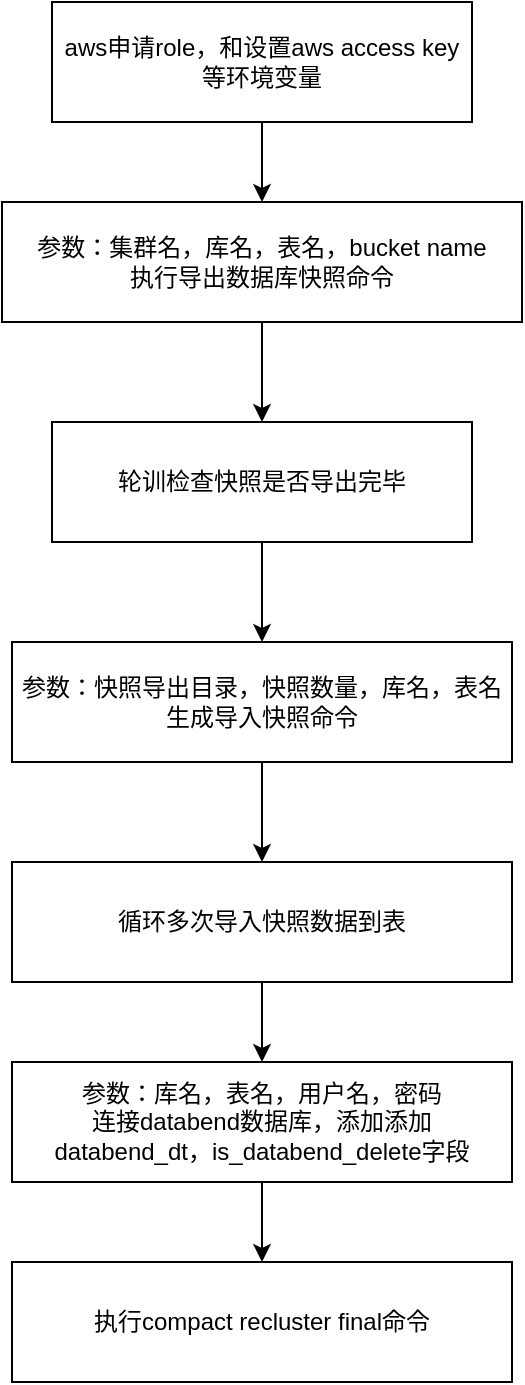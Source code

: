 <mxfile version="27.2.0">
  <diagram name="第 1 页" id="JdthtG33Z8Bfilth4-Pt">
    <mxGraphModel dx="1234" dy="763" grid="1" gridSize="10" guides="1" tooltips="1" connect="1" arrows="1" fold="1" page="1" pageScale="1" pageWidth="1654" pageHeight="1169" math="0" shadow="0">
      <root>
        <mxCell id="0" />
        <mxCell id="1" parent="0" />
        <mxCell id="mJ7DN0NJPm78vNrxPyQj-7" style="edgeStyle=orthogonalEdgeStyle;rounded=0;orthogonalLoop=1;jettySize=auto;html=1;exitX=0.5;exitY=1;exitDx=0;exitDy=0;entryX=0.5;entryY=0;entryDx=0;entryDy=0;" edge="1" parent="1" source="mJ7DN0NJPm78vNrxPyQj-1" target="mJ7DN0NJPm78vNrxPyQj-3">
          <mxGeometry relative="1" as="geometry" />
        </mxCell>
        <mxCell id="mJ7DN0NJPm78vNrxPyQj-1" value="aws申请role，和设置aws access key等环境变量" style="rounded=0;whiteSpace=wrap;html=1;" vertex="1" parent="1">
          <mxGeometry x="270" y="80" width="210" height="60" as="geometry" />
        </mxCell>
        <mxCell id="mJ7DN0NJPm78vNrxPyQj-8" style="edgeStyle=orthogonalEdgeStyle;rounded=0;orthogonalLoop=1;jettySize=auto;html=1;exitX=0.5;exitY=1;exitDx=0;exitDy=0;entryX=0.5;entryY=0;entryDx=0;entryDy=0;" edge="1" parent="1" source="mJ7DN0NJPm78vNrxPyQj-3" target="mJ7DN0NJPm78vNrxPyQj-4">
          <mxGeometry relative="1" as="geometry" />
        </mxCell>
        <mxCell id="mJ7DN0NJPm78vNrxPyQj-3" value="参数：集群名，库名，表名，bucket name&lt;br&gt;执行导出数据库快照命令" style="rounded=0;whiteSpace=wrap;html=1;" vertex="1" parent="1">
          <mxGeometry x="245" y="180" width="260" height="60" as="geometry" />
        </mxCell>
        <mxCell id="mJ7DN0NJPm78vNrxPyQj-9" style="edgeStyle=orthogonalEdgeStyle;rounded=0;orthogonalLoop=1;jettySize=auto;html=1;exitX=0.5;exitY=1;exitDx=0;exitDy=0;" edge="1" parent="1" source="mJ7DN0NJPm78vNrxPyQj-4" target="mJ7DN0NJPm78vNrxPyQj-5">
          <mxGeometry relative="1" as="geometry" />
        </mxCell>
        <mxCell id="mJ7DN0NJPm78vNrxPyQj-4" value="轮训检查快照是否导出完毕" style="rounded=0;whiteSpace=wrap;html=1;" vertex="1" parent="1">
          <mxGeometry x="270" y="290" width="210" height="60" as="geometry" />
        </mxCell>
        <mxCell id="mJ7DN0NJPm78vNrxPyQj-10" style="edgeStyle=orthogonalEdgeStyle;rounded=0;orthogonalLoop=1;jettySize=auto;html=1;exitX=0.5;exitY=1;exitDx=0;exitDy=0;entryX=0.5;entryY=0;entryDx=0;entryDy=0;" edge="1" parent="1" source="mJ7DN0NJPm78vNrxPyQj-5" target="mJ7DN0NJPm78vNrxPyQj-6">
          <mxGeometry relative="1" as="geometry" />
        </mxCell>
        <mxCell id="mJ7DN0NJPm78vNrxPyQj-5" value="参数：快照导出目录，快照数量，库名，表名&lt;br&gt;生成导入快照命令" style="rounded=0;whiteSpace=wrap;html=1;" vertex="1" parent="1">
          <mxGeometry x="250" y="400" width="250" height="60" as="geometry" />
        </mxCell>
        <mxCell id="mJ7DN0NJPm78vNrxPyQj-14" style="edgeStyle=orthogonalEdgeStyle;rounded=0;orthogonalLoop=1;jettySize=auto;html=1;exitX=0.5;exitY=1;exitDx=0;exitDy=0;entryX=0.5;entryY=0;entryDx=0;entryDy=0;" edge="1" parent="1" source="mJ7DN0NJPm78vNrxPyQj-6" target="mJ7DN0NJPm78vNrxPyQj-12">
          <mxGeometry relative="1" as="geometry" />
        </mxCell>
        <mxCell id="mJ7DN0NJPm78vNrxPyQj-6" value="循环多次导入快照数据到表" style="rounded=0;whiteSpace=wrap;html=1;" vertex="1" parent="1">
          <mxGeometry x="250" y="510" width="250" height="60" as="geometry" />
        </mxCell>
        <mxCell id="mJ7DN0NJPm78vNrxPyQj-15" style="edgeStyle=orthogonalEdgeStyle;rounded=0;orthogonalLoop=1;jettySize=auto;html=1;exitX=0.5;exitY=1;exitDx=0;exitDy=0;" edge="1" parent="1" source="mJ7DN0NJPm78vNrxPyQj-12" target="mJ7DN0NJPm78vNrxPyQj-13">
          <mxGeometry relative="1" as="geometry" />
        </mxCell>
        <mxCell id="mJ7DN0NJPm78vNrxPyQj-12" value="参数：库名，表名，用户名，密码&lt;div&gt;连接databend数据库，添加添加databend_dt，is_databend_delete字段&lt;/div&gt;" style="rounded=0;whiteSpace=wrap;html=1;" vertex="1" parent="1">
          <mxGeometry x="250" y="610" width="250" height="60" as="geometry" />
        </mxCell>
        <mxCell id="mJ7DN0NJPm78vNrxPyQj-13" value="执行compact recluster final命令" style="rounded=0;whiteSpace=wrap;html=1;" vertex="1" parent="1">
          <mxGeometry x="250" y="710" width="250" height="60" as="geometry" />
        </mxCell>
      </root>
    </mxGraphModel>
  </diagram>
</mxfile>
